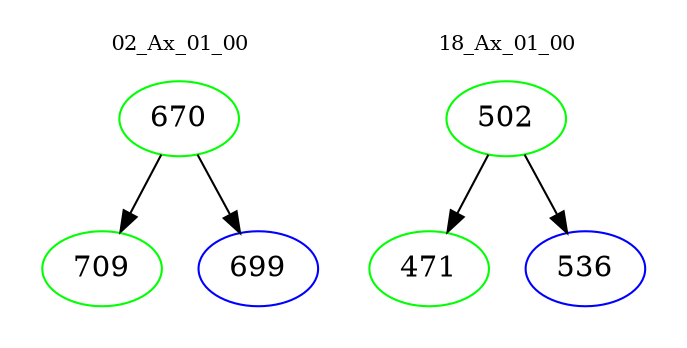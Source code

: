 digraph{
subgraph cluster_0 {
color = white
label = "02_Ax_01_00";
fontsize=10;
T0_670 [label="670", color="green"]
T0_670 -> T0_709 [color="black"]
T0_709 [label="709", color="green"]
T0_670 -> T0_699 [color="black"]
T0_699 [label="699", color="blue"]
}
subgraph cluster_1 {
color = white
label = "18_Ax_01_00";
fontsize=10;
T1_502 [label="502", color="green"]
T1_502 -> T1_471 [color="black"]
T1_471 [label="471", color="green"]
T1_502 -> T1_536 [color="black"]
T1_536 [label="536", color="blue"]
}
}
